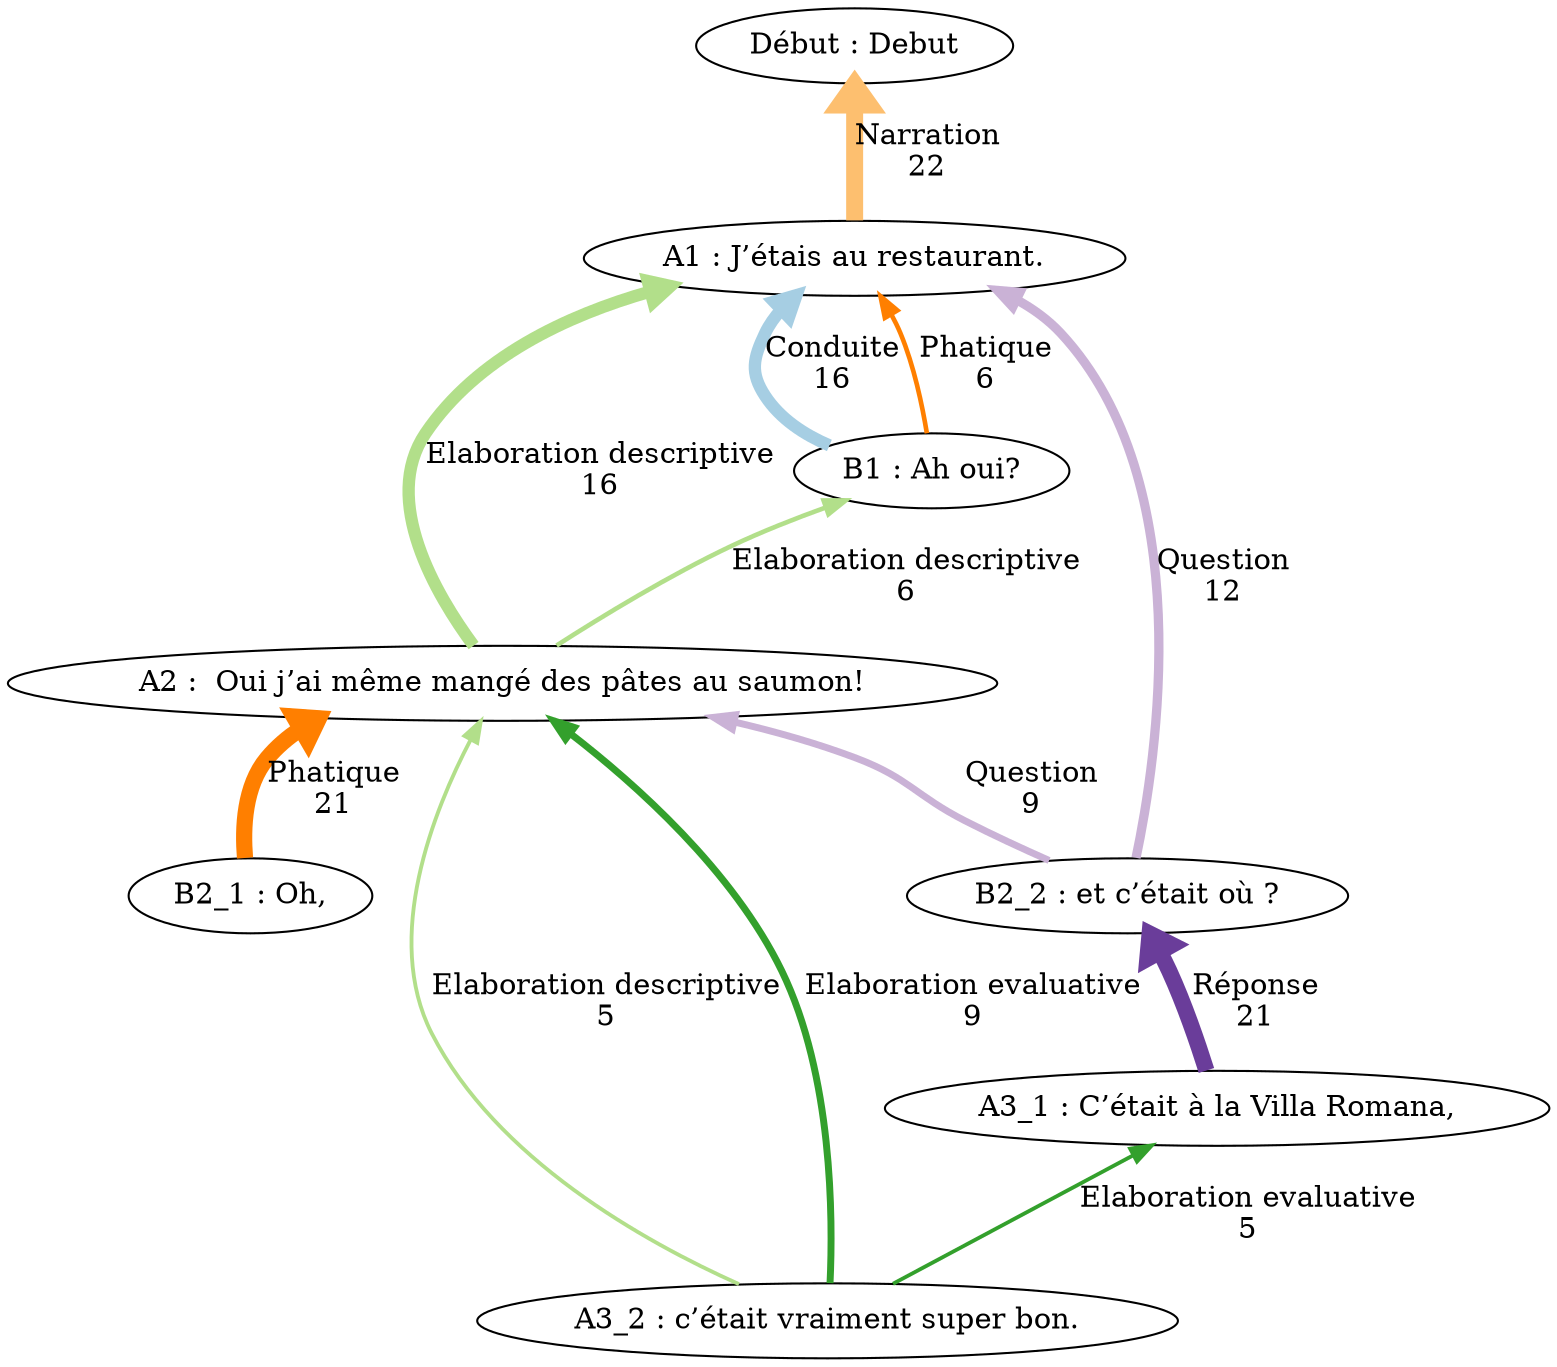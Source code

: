 digraph totalBAS {
	"Début" [label="Début : Debut"]
	A1 [label="A1 : J’étais au restaurant."]
	B1 [label="B1 : Ah oui?"]
	A2 [label="A2 :  Oui j’ai même mangé des pâtes au saumon!"]
	B2_1 [label="B2_1 : Oh,"]
	B2_2 [label="B2_2 : et c’était où ?"]
	A3_1 [label="A3_1 : C’était à la Villa Romana,"]
	A3_2 [label="A3_2 : c’était vraiment super bon."]
	A1 -> B1 [label="Conduite
16" color=1 colorscheme=paired11 dir=back penwidth=5.92592592593]
	A1 -> A2 [label="Elaboration descriptive
16" color=3 colorscheme=paired11 dir=back penwidth=5.92592592593]
	B1 -> A2 [label="Elaboration descriptive
6" color=3 colorscheme=paired11 dir=back penwidth=2.22222222222]
	A2 -> A3_2 [label="Elaboration descriptive
5" color=3 colorscheme=paired11 dir=back penwidth=1.85185185185]
	A2 -> A3_2 [label="Elaboration evaluative
9" color=4 colorscheme=paired11 dir=back penwidth=3.33333333333]
	A3_1 -> A3_2 [label="Elaboration evaluative
5" color=4 colorscheme=paired11 dir=back penwidth=1.85185185185]
	"Début" -> A1 [label="Narration
22" color=7 colorscheme=paired11 dir=back penwidth=8.14814814815]
	A1 -> B1 [label="Phatique
6" color=8 colorscheme=paired11 dir=back penwidth=2.22222222222]
	A2 -> B2_1 [label="Phatique
21" color=8 colorscheme=paired11 dir=back penwidth=7.77777777778]
	A1 -> B2_2 [label="Question
12" color=9 colorscheme=paired11 dir=back penwidth=4.44444444444]
	A2 -> B2_2 [label="Question
9" color=9 colorscheme=paired11 dir=back penwidth=3.33333333333]
	B2_2 -> A3_1 [label="Réponse
21" color=10 colorscheme=paired11 dir=back penwidth=7.77777777778]
}
